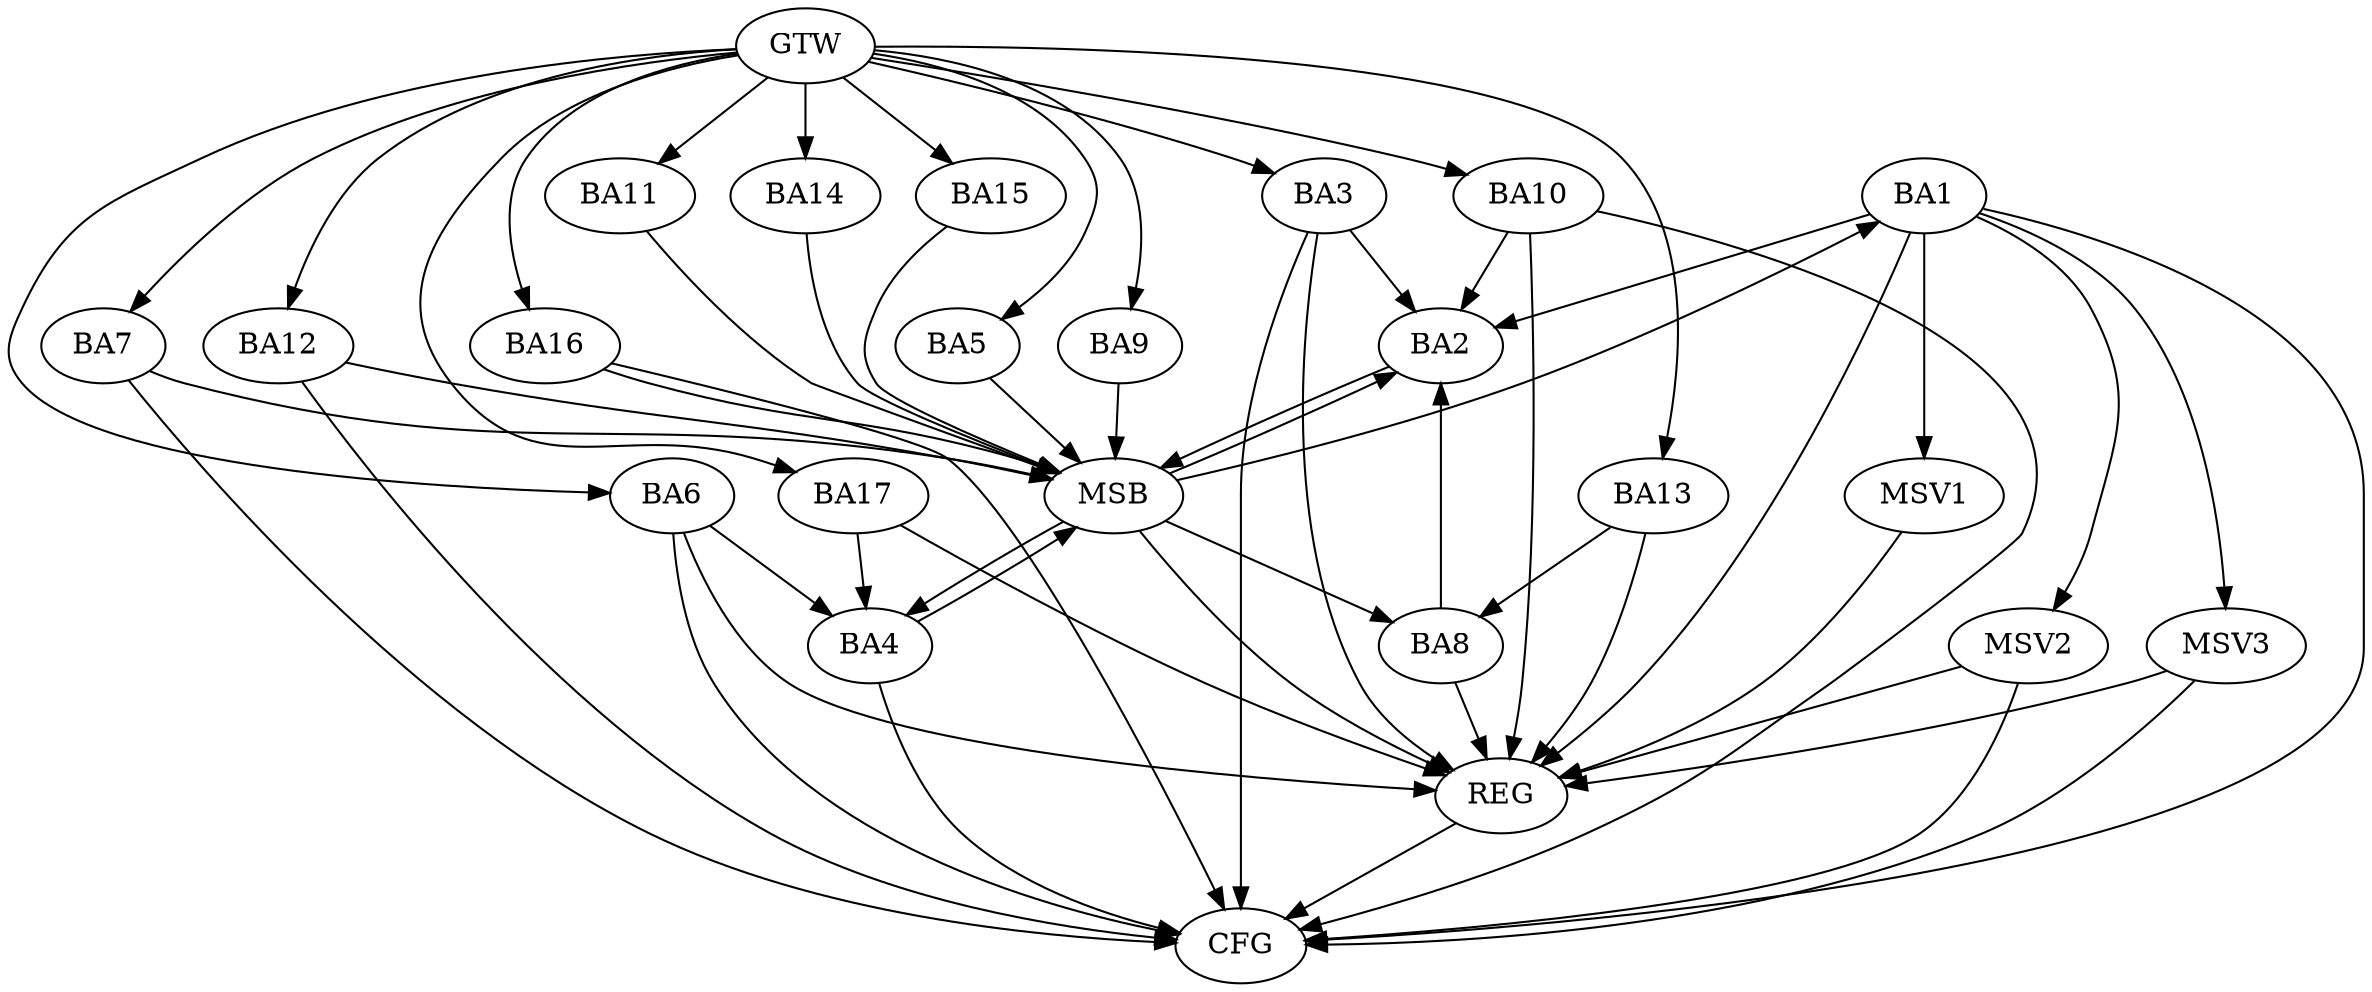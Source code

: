 strict digraph G {
  BA1 [ label="BA1" ];
  BA2 [ label="BA2" ];
  BA3 [ label="BA3" ];
  BA4 [ label="BA4" ];
  BA5 [ label="BA5" ];
  BA6 [ label="BA6" ];
  BA7 [ label="BA7" ];
  BA8 [ label="BA8" ];
  BA9 [ label="BA9" ];
  BA10 [ label="BA10" ];
  BA11 [ label="BA11" ];
  BA12 [ label="BA12" ];
  BA13 [ label="BA13" ];
  BA14 [ label="BA14" ];
  BA15 [ label="BA15" ];
  BA16 [ label="BA16" ];
  BA17 [ label="BA17" ];
  GTW [ label="GTW" ];
  REG [ label="REG" ];
  MSB [ label="MSB" ];
  CFG [ label="CFG" ];
  MSV1 [ label="MSV1" ];
  MSV2 [ label="MSV2" ];
  MSV3 [ label="MSV3" ];
  BA1 -> BA2;
  BA3 -> BA2;
  BA6 -> BA4;
  BA8 -> BA2;
  BA10 -> BA2;
  BA13 -> BA8;
  BA17 -> BA4;
  GTW -> BA3;
  GTW -> BA5;
  GTW -> BA6;
  GTW -> BA7;
  GTW -> BA9;
  GTW -> BA10;
  GTW -> BA11;
  GTW -> BA12;
  GTW -> BA13;
  GTW -> BA14;
  GTW -> BA15;
  GTW -> BA16;
  GTW -> BA17;
  BA1 -> REG;
  BA3 -> REG;
  BA6 -> REG;
  BA8 -> REG;
  BA10 -> REG;
  BA13 -> REG;
  BA17 -> REG;
  BA2 -> MSB;
  MSB -> BA1;
  MSB -> REG;
  BA4 -> MSB;
  BA5 -> MSB;
  BA7 -> MSB;
  MSB -> BA4;
  BA9 -> MSB;
  MSB -> BA8;
  BA11 -> MSB;
  BA12 -> MSB;
  BA14 -> MSB;
  BA15 -> MSB;
  BA16 -> MSB;
  MSB -> BA2;
  BA16 -> CFG;
  BA4 -> CFG;
  BA6 -> CFG;
  BA1 -> CFG;
  BA7 -> CFG;
  BA3 -> CFG;
  BA12 -> CFG;
  BA10 -> CFG;
  REG -> CFG;
  BA1 -> MSV1;
  MSV1 -> REG;
  BA1 -> MSV2;
  MSV2 -> REG;
  MSV2 -> CFG;
  BA1 -> MSV3;
  MSV3 -> REG;
  MSV3 -> CFG;
}
